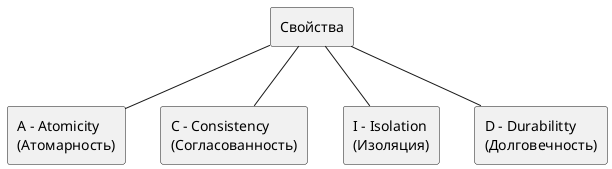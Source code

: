 @startuml

rectangle "Свойства" as S

rectangle "A - Atomicity\n(Атомарность)" as A
rectangle "C - Consistency\n(Согласованность)" as C
rectangle "I - Isolation\n(Изоляция)" as I
rectangle "D - Durabilitty\n(Долговечность)" as D

S -- A
S -- C
S -- I
S -- D

@enduml
